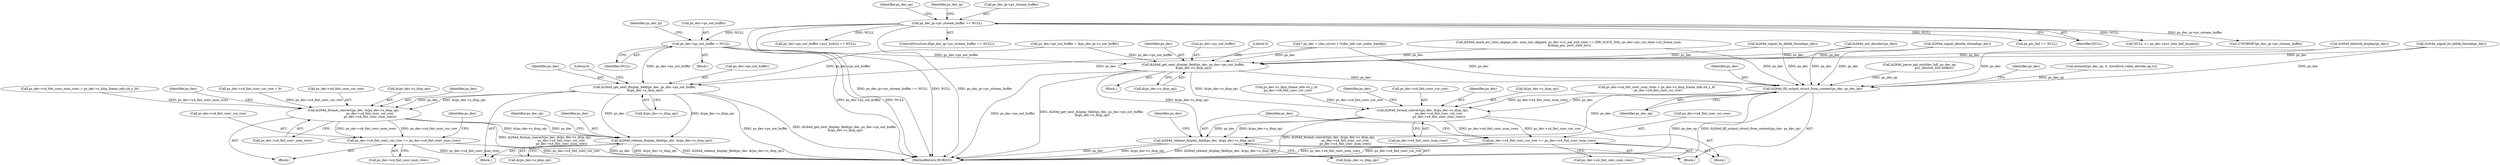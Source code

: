 digraph "0_Android_326fe991a4b7971e8aeaf4ac775491dd8abd85bb@pointer" {
"1000311" [label="(Call,ps_dec->ps_out_buffer = NULL)"];
"1000260" [label="(Call,ps_dec_ip->pv_stream_buffer == NULL)"];
"1000713" [label="(Call,ih264d_get_next_display_field(ps_dec, ps_dec->ps_out_buffer,\n &(ps_dec->s_disp_op)))"];
"1000745" [label="(Call,ih264d_format_convert(ps_dec, &(ps_dec->s_disp_op),\n                                  ps_dec->u4_fmt_conv_cur_row,\n                                  ps_dec->u4_fmt_conv_num_rows))"];
"1000757" [label="(Call,ps_dec->u4_fmt_conv_cur_row += ps_dec->u4_fmt_conv_num_rows)"];
"1000769" [label="(Call,ih264d_release_display_field(ps_dec, &(ps_dec->s_disp_op)))"];
"1001999" [label="(Call,ih264d_get_next_display_field(ps_dec, ps_dec->ps_out_buffer,\n &(ps_dec->s_disp_op)))"];
"1002027" [label="(Call,ih264d_fill_output_struct_from_context(ps_dec, ps_dec_op))"];
"1002058" [label="(Call,ih264d_format_convert(ps_dec, &(ps_dec->s_disp_op),\n                                  ps_dec->u4_fmt_conv_cur_row,\n                                  ps_dec->u4_fmt_conv_num_rows))"];
"1002070" [label="(Call,ps_dec->u4_fmt_conv_cur_row += ps_dec->u4_fmt_conv_num_rows)"];
"1002077" [label="(Call,ih264d_release_display_field(ps_dec, &(ps_dec->s_disp_op)))"];
"1000268" [label="(Identifier,ps_dec_op)"];
"1002028" [label="(Identifier,ps_dec)"];
"1000731" [label="(Call,ps_dec->u4_fmt_conv_cur_row = 0)"];
"1002079" [label="(Call,&(ps_dec->s_disp_op))"];
"1000283" [label="(Identifier,ps_dec_ip)"];
"1001699" [label="(Call,ih264d_signal_decode_thread(ps_dec))"];
"1000311" [label="(Call,ps_dec->ps_out_buffer = NULL)"];
"1002044" [label="(Block,)"];
"1001528" [label="(Call,ih264d_mark_err_slice_skip(ps_dec, num_mb_skipped, ps_dec->u1_nal_unit_type == IDR_SLICE_NAL, ps_dec->ps_cur_slice->u2_frame_num,\n &temp_poc, prev_slice_err))"];
"1000758" [label="(Call,ps_dec->u4_fmt_conv_cur_row)"];
"1002058" [label="(Call,ih264d_format_convert(ps_dec, &(ps_dec->s_disp_op),\n                                  ps_dec->u4_fmt_conv_cur_row,\n                                  ps_dec->u4_fmt_conv_num_rows))"];
"1001998" [label="(Block,)"];
"1000751" [label="(Call,ps_dec->u4_fmt_conv_cur_row)"];
"1000730" [label="(Block,)"];
"1000747" [label="(Call,&(ps_dec->s_disp_op))"];
"1000746" [label="(Identifier,ps_dec)"];
"1001987" [label="(Block,)"];
"1000315" [label="(Identifier,NULL)"];
"1001985" [label="(Call,ih264d_signal_bs_deblk_thread(ps_dec))"];
"1000319" [label="(Identifier,ps_dec_ip)"];
"1000714" [label="(Identifier,ps_dec)"];
"1000761" [label="(Call,ps_dec->u4_fmt_conv_num_rows)"];
"1000745" [label="(Call,ih264d_format_convert(ps_dec, &(ps_dec->s_disp_op),\n                                  ps_dec->u4_fmt_conv_cur_row,\n                                  ps_dec->u4_fmt_conv_num_rows))"];
"1000771" [label="(Call,&(ps_dec->s_disp_op))"];
"1002000" [label="(Identifier,ps_dec)"];
"1001708" [label="(Call,ih264d_signal_bs_deblk_thread(ps_dec))"];
"1002059" [label="(Identifier,ps_dec)"];
"1000754" [label="(Call,ps_dec->u4_fmt_conv_num_rows)"];
"1001291" [label="(Call,ih264d_parse_nal_unit(dec_hdl, ps_dec_op,\n                              pu1_bitstrm_buf, buflen))"];
"1000769" [label="(Call,ih264d_release_display_field(ps_dec, &(ps_dec->s_disp_op)))"];
"1000261" [label="(Call,ps_dec_ip->pv_stream_buffer)"];
"1002027" [label="(Call,ih264d_fill_output_struct_from_context(ps_dec, ps_dec_op))"];
"1002147" [label="(MethodReturn,WORD32)"];
"1000712" [label="(Block,)"];
"1000757" [label="(Call,ps_dec->u4_fmt_conv_cur_row += ps_dec->u4_fmt_conv_num_rows)"];
"1002067" [label="(Call,ps_dec->u4_fmt_conv_num_rows)"];
"1002078" [label="(Identifier,ps_dec)"];
"1002033" [label="(Identifier,ps_dec)"];
"1002070" [label="(Call,ps_dec->u4_fmt_conv_cur_row += ps_dec->u4_fmt_conv_num_rows)"];
"1000312" [label="(Call,ps_dec->ps_out_buffer)"];
"1002004" [label="(Call,&(ps_dec->s_disp_op))"];
"1002077" [label="(Call,ih264d_release_display_field(ps_dec, &(ps_dec->s_disp_op)))"];
"1000736" [label="(Call,ps_dec->u4_fmt_conv_num_rows = ps_dec->s_disp_frame_info.u4_y_ht)"];
"1002074" [label="(Call,ps_dec->u4_fmt_conv_num_rows)"];
"1002087" [label="(Identifier,ps_dec)"];
"1002060" [label="(Call,&(ps_dec->s_disp_op))"];
"1000406" [label="(Call,ps_dec->ps_out_buffer->pu1_bufs[i] == NULL)"];
"1002045" [label="(Call,ps_dec->u4_fmt_conv_num_rows = ps_dec->s_disp_frame_info.u4_y_ht\n - ps_dec->u4_fmt_conv_cur_row)"];
"1002029" [label="(Identifier,ps_dec_op)"];
"1000227" [label="(Call,memset(ps_dec_op, 0, sizeof(ivd_video_decode_op_t)))"];
"1000259" [label="(ControlStructure,if(ps_dec_ip->pv_stream_buffer == NULL))"];
"1000324" [label="(Call,ps_dec->ps_out_buffer = &ps_dec_ip->s_out_buffer)"];
"1000770" [label="(Identifier,ps_dec)"];
"1002001" [label="(Call,ps_dec->ps_out_buffer)"];
"1000896" [label="(Call,ih264d_init_decoder(ps_dec))"];
"1001999" [label="(Call,ih264d_get_next_display_field(ps_dec, ps_dec->ps_out_buffer,\n &(ps_dec->s_disp_op)))"];
"1000153" [label="(Call,* ps_dec = (dec_struct_t *)(dec_hdl->pv_codec_handle))"];
"1000623" [label="(Call,ps_pic_buf == NULL)"];
"1000718" [label="(Call,&(ps_dec->s_disp_op))"];
"1000777" [label="(Identifier,ps_dec_op)"];
"1002049" [label="(Call,ps_dec->s_disp_frame_info.u4_y_ht\n - ps_dec->u4_fmt_conv_cur_row)"];
"1002071" [label="(Call,ps_dec->u4_fmt_conv_cur_row)"];
"1000724" [label="(Literal,0)"];
"1000151" [label="(Block,)"];
"1000264" [label="(Identifier,NULL)"];
"1002010" [label="(Literal,0)"];
"1002072" [label="(Identifier,ps_dec)"];
"1000260" [label="(Call,ps_dec_ip->pv_stream_buffer == NULL)"];
"1000713" [label="(Call,ih264d_get_next_display_field(ps_dec, ps_dec->ps_out_buffer,\n &(ps_dec->s_disp_op)))"];
"1002064" [label="(Call,ps_dec->u4_fmt_conv_cur_row)"];
"1001863" [label="(Call,ih264d_deblock_display(ps_dec))"];
"1000759" [label="(Identifier,ps_dec)"];
"1001000" [label="(Call,NULL == ps_dec->pu1_bits_buf_dynamic)"];
"1000715" [label="(Call,ps_dec->ps_out_buffer)"];
"1000981" [label="(Call,(UWORD8*)ps_dec_ip->pv_stream_buffer)"];
"1000766" [label="(Identifier,ps_dec)"];
"1000311" -> "1000151"  [label="AST: "];
"1000311" -> "1000315"  [label="CFG: "];
"1000312" -> "1000311"  [label="AST: "];
"1000315" -> "1000311"  [label="AST: "];
"1000319" -> "1000311"  [label="CFG: "];
"1000311" -> "1002147"  [label="DDG: ps_dec->ps_out_buffer"];
"1000311" -> "1002147"  [label="DDG: NULL"];
"1000260" -> "1000311"  [label="DDG: NULL"];
"1000311" -> "1000713"  [label="DDG: ps_dec->ps_out_buffer"];
"1000311" -> "1001999"  [label="DDG: ps_dec->ps_out_buffer"];
"1000260" -> "1000259"  [label="AST: "];
"1000260" -> "1000264"  [label="CFG: "];
"1000261" -> "1000260"  [label="AST: "];
"1000264" -> "1000260"  [label="AST: "];
"1000268" -> "1000260"  [label="CFG: "];
"1000283" -> "1000260"  [label="CFG: "];
"1000260" -> "1002147"  [label="DDG: ps_dec_ip->pv_stream_buffer == NULL"];
"1000260" -> "1002147"  [label="DDG: NULL"];
"1000260" -> "1002147"  [label="DDG: ps_dec_ip->pv_stream_buffer"];
"1000260" -> "1000406"  [label="DDG: NULL"];
"1000260" -> "1000623"  [label="DDG: NULL"];
"1000260" -> "1000981"  [label="DDG: ps_dec_ip->pv_stream_buffer"];
"1000260" -> "1001000"  [label="DDG: NULL"];
"1000713" -> "1000712"  [label="AST: "];
"1000713" -> "1000718"  [label="CFG: "];
"1000714" -> "1000713"  [label="AST: "];
"1000715" -> "1000713"  [label="AST: "];
"1000718" -> "1000713"  [label="AST: "];
"1000724" -> "1000713"  [label="CFG: "];
"1000713" -> "1002147"  [label="DDG: ps_dec->ps_out_buffer"];
"1000713" -> "1002147"  [label="DDG: ih264d_get_next_display_field(ps_dec, ps_dec->ps_out_buffer,\n &(ps_dec->s_disp_op))"];
"1000153" -> "1000713"  [label="DDG: ps_dec"];
"1000324" -> "1000713"  [label="DDG: ps_dec->ps_out_buffer"];
"1000713" -> "1000745"  [label="DDG: ps_dec"];
"1000713" -> "1000745"  [label="DDG: &(ps_dec->s_disp_op)"];
"1000713" -> "1000769"  [label="DDG: ps_dec"];
"1000713" -> "1000769"  [label="DDG: &(ps_dec->s_disp_op)"];
"1000745" -> "1000730"  [label="AST: "];
"1000745" -> "1000754"  [label="CFG: "];
"1000746" -> "1000745"  [label="AST: "];
"1000747" -> "1000745"  [label="AST: "];
"1000751" -> "1000745"  [label="AST: "];
"1000754" -> "1000745"  [label="AST: "];
"1000759" -> "1000745"  [label="CFG: "];
"1000745" -> "1002147"  [label="DDG: ih264d_format_convert(ps_dec, &(ps_dec->s_disp_op),\n                                  ps_dec->u4_fmt_conv_cur_row,\n                                  ps_dec->u4_fmt_conv_num_rows)"];
"1000731" -> "1000745"  [label="DDG: ps_dec->u4_fmt_conv_cur_row"];
"1000736" -> "1000745"  [label="DDG: ps_dec->u4_fmt_conv_num_rows"];
"1000745" -> "1000757"  [label="DDG: ps_dec->u4_fmt_conv_num_rows"];
"1000745" -> "1000757"  [label="DDG: ps_dec->u4_fmt_conv_cur_row"];
"1000745" -> "1000769"  [label="DDG: ps_dec"];
"1000745" -> "1000769"  [label="DDG: &(ps_dec->s_disp_op)"];
"1000757" -> "1000730"  [label="AST: "];
"1000757" -> "1000761"  [label="CFG: "];
"1000758" -> "1000757"  [label="AST: "];
"1000761" -> "1000757"  [label="AST: "];
"1000766" -> "1000757"  [label="CFG: "];
"1000757" -> "1002147"  [label="DDG: ps_dec->u4_fmt_conv_cur_row"];
"1000757" -> "1002147"  [label="DDG: ps_dec->u4_fmt_conv_num_rows"];
"1000769" -> "1000712"  [label="AST: "];
"1000769" -> "1000771"  [label="CFG: "];
"1000770" -> "1000769"  [label="AST: "];
"1000771" -> "1000769"  [label="AST: "];
"1000777" -> "1000769"  [label="CFG: "];
"1000769" -> "1002147"  [label="DDG: ih264d_release_display_field(ps_dec, &(ps_dec->s_disp_op))"];
"1000769" -> "1002147"  [label="DDG: ps_dec"];
"1000769" -> "1002147"  [label="DDG: &(ps_dec->s_disp_op)"];
"1001999" -> "1001998"  [label="AST: "];
"1001999" -> "1002004"  [label="CFG: "];
"1002000" -> "1001999"  [label="AST: "];
"1002001" -> "1001999"  [label="AST: "];
"1002004" -> "1001999"  [label="AST: "];
"1002010" -> "1001999"  [label="CFG: "];
"1001999" -> "1002147"  [label="DDG: ps_dec->ps_out_buffer"];
"1001999" -> "1002147"  [label="DDG: ih264d_get_next_display_field(ps_dec, ps_dec->ps_out_buffer,\n &(ps_dec->s_disp_op))"];
"1000896" -> "1001999"  [label="DDG: ps_dec"];
"1001699" -> "1001999"  [label="DDG: ps_dec"];
"1001708" -> "1001999"  [label="DDG: ps_dec"];
"1001528" -> "1001999"  [label="DDG: ps_dec"];
"1001863" -> "1001999"  [label="DDG: ps_dec"];
"1001985" -> "1001999"  [label="DDG: ps_dec"];
"1000153" -> "1001999"  [label="DDG: ps_dec"];
"1000324" -> "1001999"  [label="DDG: ps_dec->ps_out_buffer"];
"1001999" -> "1002027"  [label="DDG: ps_dec"];
"1001999" -> "1002058"  [label="DDG: &(ps_dec->s_disp_op)"];
"1001999" -> "1002077"  [label="DDG: &(ps_dec->s_disp_op)"];
"1002027" -> "1001987"  [label="AST: "];
"1002027" -> "1002029"  [label="CFG: "];
"1002028" -> "1002027"  [label="AST: "];
"1002029" -> "1002027"  [label="AST: "];
"1002033" -> "1002027"  [label="CFG: "];
"1002027" -> "1002147"  [label="DDG: ps_dec_op"];
"1002027" -> "1002147"  [label="DDG: ih264d_fill_output_struct_from_context(ps_dec, ps_dec_op)"];
"1000896" -> "1002027"  [label="DDG: ps_dec"];
"1001699" -> "1002027"  [label="DDG: ps_dec"];
"1001708" -> "1002027"  [label="DDG: ps_dec"];
"1001528" -> "1002027"  [label="DDG: ps_dec"];
"1001863" -> "1002027"  [label="DDG: ps_dec"];
"1001985" -> "1002027"  [label="DDG: ps_dec"];
"1000153" -> "1002027"  [label="DDG: ps_dec"];
"1001291" -> "1002027"  [label="DDG: ps_dec_op"];
"1000227" -> "1002027"  [label="DDG: ps_dec_op"];
"1002027" -> "1002058"  [label="DDG: ps_dec"];
"1002027" -> "1002077"  [label="DDG: ps_dec"];
"1002058" -> "1002044"  [label="AST: "];
"1002058" -> "1002067"  [label="CFG: "];
"1002059" -> "1002058"  [label="AST: "];
"1002060" -> "1002058"  [label="AST: "];
"1002064" -> "1002058"  [label="AST: "];
"1002067" -> "1002058"  [label="AST: "];
"1002072" -> "1002058"  [label="CFG: "];
"1002058" -> "1002147"  [label="DDG: ih264d_format_convert(ps_dec, &(ps_dec->s_disp_op),\n                                  ps_dec->u4_fmt_conv_cur_row,\n                                  ps_dec->u4_fmt_conv_num_rows)"];
"1002049" -> "1002058"  [label="DDG: ps_dec->u4_fmt_conv_cur_row"];
"1002045" -> "1002058"  [label="DDG: ps_dec->u4_fmt_conv_num_rows"];
"1002058" -> "1002070"  [label="DDG: ps_dec->u4_fmt_conv_num_rows"];
"1002058" -> "1002070"  [label="DDG: ps_dec->u4_fmt_conv_cur_row"];
"1002058" -> "1002077"  [label="DDG: ps_dec"];
"1002058" -> "1002077"  [label="DDG: &(ps_dec->s_disp_op)"];
"1002070" -> "1002044"  [label="AST: "];
"1002070" -> "1002074"  [label="CFG: "];
"1002071" -> "1002070"  [label="AST: "];
"1002074" -> "1002070"  [label="AST: "];
"1002078" -> "1002070"  [label="CFG: "];
"1002070" -> "1002147"  [label="DDG: ps_dec->u4_fmt_conv_cur_row"];
"1002070" -> "1002147"  [label="DDG: ps_dec->u4_fmt_conv_num_rows"];
"1002077" -> "1001987"  [label="AST: "];
"1002077" -> "1002079"  [label="CFG: "];
"1002078" -> "1002077"  [label="AST: "];
"1002079" -> "1002077"  [label="AST: "];
"1002087" -> "1002077"  [label="CFG: "];
"1002077" -> "1002147"  [label="DDG: ps_dec"];
"1002077" -> "1002147"  [label="DDG: &(ps_dec->s_disp_op)"];
"1002077" -> "1002147"  [label="DDG: ih264d_release_display_field(ps_dec, &(ps_dec->s_disp_op))"];
}

